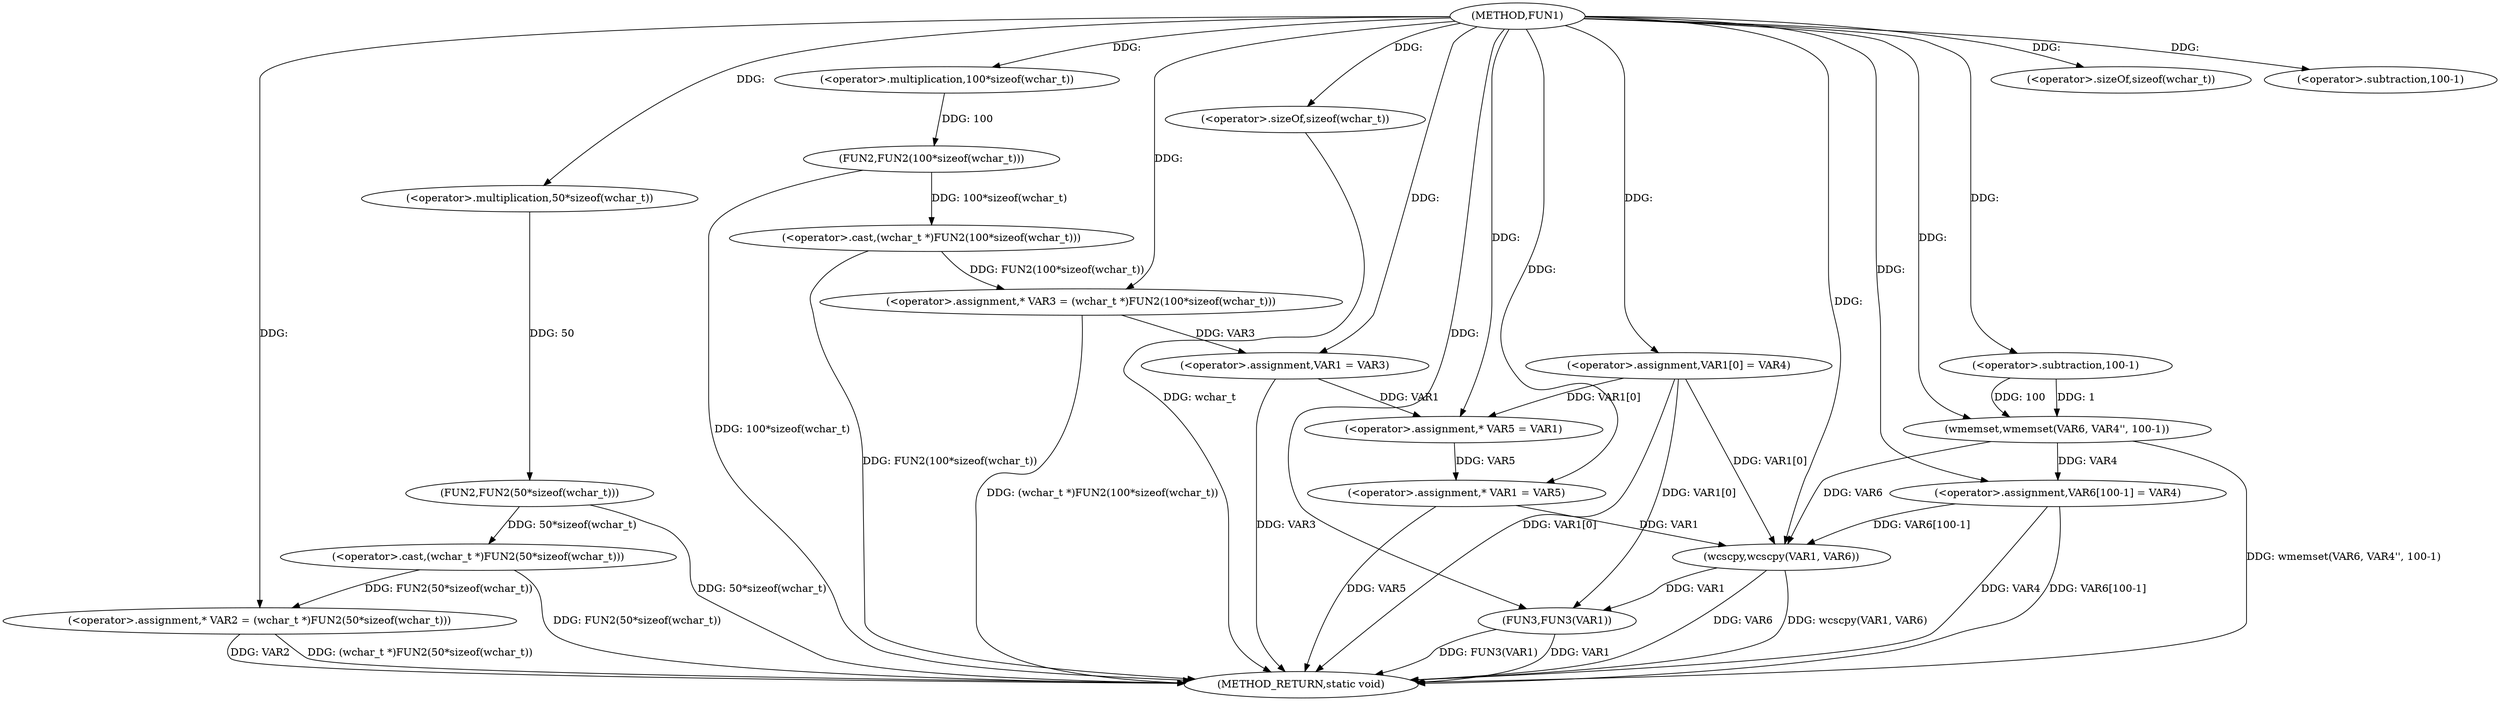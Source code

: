 digraph FUN1 {  
"1000100" [label = "(METHOD,FUN1)" ]
"1000160" [label = "(METHOD_RETURN,static void)" ]
"1000104" [label = "(<operator>.assignment,* VAR2 = (wchar_t *)FUN2(50*sizeof(wchar_t)))" ]
"1000106" [label = "(<operator>.cast,(wchar_t *)FUN2(50*sizeof(wchar_t)))" ]
"1000108" [label = "(FUN2,FUN2(50*sizeof(wchar_t)))" ]
"1000109" [label = "(<operator>.multiplication,50*sizeof(wchar_t))" ]
"1000111" [label = "(<operator>.sizeOf,sizeof(wchar_t))" ]
"1000114" [label = "(<operator>.assignment,* VAR3 = (wchar_t *)FUN2(100*sizeof(wchar_t)))" ]
"1000116" [label = "(<operator>.cast,(wchar_t *)FUN2(100*sizeof(wchar_t)))" ]
"1000118" [label = "(FUN2,FUN2(100*sizeof(wchar_t)))" ]
"1000119" [label = "(<operator>.multiplication,100*sizeof(wchar_t))" ]
"1000121" [label = "(<operator>.sizeOf,sizeof(wchar_t))" ]
"1000123" [label = "(<operator>.assignment,VAR1 = VAR3)" ]
"1000126" [label = "(<operator>.assignment,VAR1[0] = VAR4)" ]
"1000133" [label = "(<operator>.assignment,* VAR5 = VAR1)" ]
"1000137" [label = "(<operator>.assignment,* VAR1 = VAR5)" ]
"1000142" [label = "(wmemset,wmemset(VAR6, VAR4'', 100-1))" ]
"1000145" [label = "(<operator>.subtraction,100-1)" ]
"1000148" [label = "(<operator>.assignment,VAR6[100-1] = VAR4)" ]
"1000151" [label = "(<operator>.subtraction,100-1)" ]
"1000155" [label = "(wcscpy,wcscpy(VAR1, VAR6))" ]
"1000158" [label = "(FUN3,FUN3(VAR1))" ]
  "1000158" -> "1000160"  [ label = "DDG: VAR1"] 
  "1000142" -> "1000160"  [ label = "DDG: wmemset(VAR6, VAR4'', 100-1)"] 
  "1000123" -> "1000160"  [ label = "DDG: VAR3"] 
  "1000106" -> "1000160"  [ label = "DDG: FUN2(50*sizeof(wchar_t))"] 
  "1000155" -> "1000160"  [ label = "DDG: VAR6"] 
  "1000104" -> "1000160"  [ label = "DDG: VAR2"] 
  "1000126" -> "1000160"  [ label = "DDG: VAR1[0]"] 
  "1000116" -> "1000160"  [ label = "DDG: FUN2(100*sizeof(wchar_t))"] 
  "1000148" -> "1000160"  [ label = "DDG: VAR4"] 
  "1000121" -> "1000160"  [ label = "DDG: wchar_t"] 
  "1000118" -> "1000160"  [ label = "DDG: 100*sizeof(wchar_t)"] 
  "1000114" -> "1000160"  [ label = "DDG: (wchar_t *)FUN2(100*sizeof(wchar_t))"] 
  "1000137" -> "1000160"  [ label = "DDG: VAR5"] 
  "1000155" -> "1000160"  [ label = "DDG: wcscpy(VAR1, VAR6)"] 
  "1000158" -> "1000160"  [ label = "DDG: FUN3(VAR1)"] 
  "1000148" -> "1000160"  [ label = "DDG: VAR6[100-1]"] 
  "1000104" -> "1000160"  [ label = "DDG: (wchar_t *)FUN2(50*sizeof(wchar_t))"] 
  "1000108" -> "1000160"  [ label = "DDG: 50*sizeof(wchar_t)"] 
  "1000106" -> "1000104"  [ label = "DDG: FUN2(50*sizeof(wchar_t))"] 
  "1000100" -> "1000104"  [ label = "DDG: "] 
  "1000108" -> "1000106"  [ label = "DDG: 50*sizeof(wchar_t)"] 
  "1000109" -> "1000108"  [ label = "DDG: 50"] 
  "1000100" -> "1000109"  [ label = "DDG: "] 
  "1000100" -> "1000111"  [ label = "DDG: "] 
  "1000116" -> "1000114"  [ label = "DDG: FUN2(100*sizeof(wchar_t))"] 
  "1000100" -> "1000114"  [ label = "DDG: "] 
  "1000118" -> "1000116"  [ label = "DDG: 100*sizeof(wchar_t)"] 
  "1000119" -> "1000118"  [ label = "DDG: 100"] 
  "1000100" -> "1000119"  [ label = "DDG: "] 
  "1000100" -> "1000121"  [ label = "DDG: "] 
  "1000114" -> "1000123"  [ label = "DDG: VAR3"] 
  "1000100" -> "1000123"  [ label = "DDG: "] 
  "1000100" -> "1000126"  [ label = "DDG: "] 
  "1000126" -> "1000133"  [ label = "DDG: VAR1[0]"] 
  "1000123" -> "1000133"  [ label = "DDG: VAR1"] 
  "1000100" -> "1000133"  [ label = "DDG: "] 
  "1000133" -> "1000137"  [ label = "DDG: VAR5"] 
  "1000100" -> "1000137"  [ label = "DDG: "] 
  "1000100" -> "1000142"  [ label = "DDG: "] 
  "1000145" -> "1000142"  [ label = "DDG: 100"] 
  "1000145" -> "1000142"  [ label = "DDG: 1"] 
  "1000100" -> "1000145"  [ label = "DDG: "] 
  "1000142" -> "1000148"  [ label = "DDG: VAR4"] 
  "1000100" -> "1000148"  [ label = "DDG: "] 
  "1000100" -> "1000151"  [ label = "DDG: "] 
  "1000126" -> "1000155"  [ label = "DDG: VAR1[0]"] 
  "1000137" -> "1000155"  [ label = "DDG: VAR1"] 
  "1000100" -> "1000155"  [ label = "DDG: "] 
  "1000148" -> "1000155"  [ label = "DDG: VAR6[100-1]"] 
  "1000142" -> "1000155"  [ label = "DDG: VAR6"] 
  "1000126" -> "1000158"  [ label = "DDG: VAR1[0]"] 
  "1000155" -> "1000158"  [ label = "DDG: VAR1"] 
  "1000100" -> "1000158"  [ label = "DDG: "] 
}
